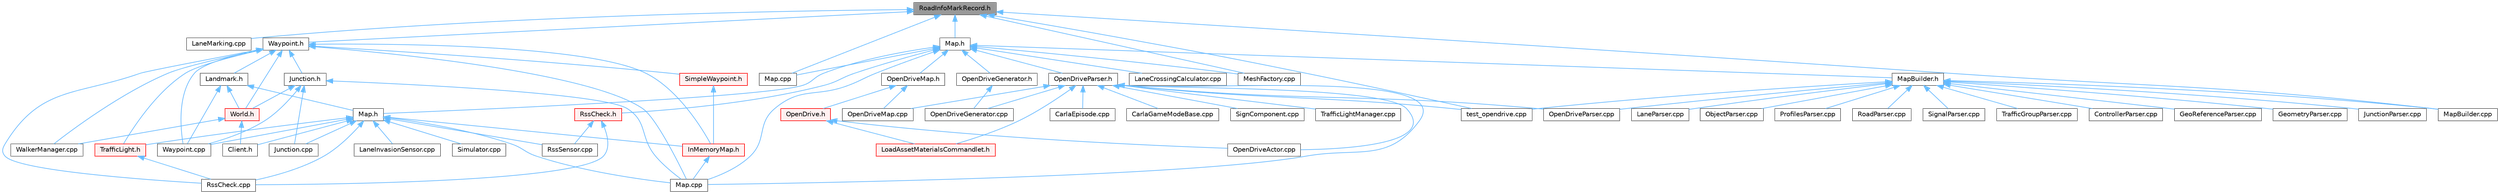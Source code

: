 digraph "RoadInfoMarkRecord.h"
{
 // INTERACTIVE_SVG=YES
 // LATEX_PDF_SIZE
  bgcolor="transparent";
  edge [fontname=Helvetica,fontsize=10,labelfontname=Helvetica,labelfontsize=10];
  node [fontname=Helvetica,fontsize=10,shape=box,height=0.2,width=0.4];
  Node1 [id="Node000001",label="RoadInfoMarkRecord.h",height=0.2,width=0.4,color="gray40", fillcolor="grey60", style="filled", fontcolor="black",tooltip=" "];
  Node1 -> Node2 [id="edge1_Node000001_Node000002",dir="back",color="steelblue1",style="solid",tooltip=" "];
  Node2 [id="Node000002",label="LaneMarking.cpp",height=0.2,width=0.4,color="grey40", fillcolor="white", style="filled",URL="$dc/d65/LaneMarking_8cpp.html",tooltip=" "];
  Node1 -> Node3 [id="edge2_Node000001_Node000003",dir="back",color="steelblue1",style="solid",tooltip=" "];
  Node3 [id="Node000003",label="Map.cpp",height=0.2,width=0.4,color="grey40", fillcolor="white", style="filled",URL="$d9/d5a/road_2Map_8cpp.html",tooltip=" "];
  Node1 -> Node4 [id="edge3_Node000001_Node000004",dir="back",color="steelblue1",style="solid",tooltip=" "];
  Node4 [id="Node000004",label="Map.h",height=0.2,width=0.4,color="grey40", fillcolor="white", style="filled",URL="$df/d64/road_2Map_8h.html",tooltip=" "];
  Node4 -> Node5 [id="edge4_Node000004_Node000005",dir="back",color="steelblue1",style="solid",tooltip=" "];
  Node5 [id="Node000005",label="LaneCrossingCalculator.cpp",height=0.2,width=0.4,color="grey40", fillcolor="white", style="filled",URL="$d5/da4/LaneCrossingCalculator_8cpp.html",tooltip=" "];
  Node4 -> Node6 [id="edge5_Node000004_Node000006",dir="back",color="steelblue1",style="solid",tooltip=" "];
  Node6 [id="Node000006",label="Map.cpp",height=0.2,width=0.4,color="grey40", fillcolor="white", style="filled",URL="$db/da0/client_2Map_8cpp.html",tooltip=" "];
  Node4 -> Node3 [id="edge6_Node000004_Node000003",dir="back",color="steelblue1",style="solid",tooltip=" "];
  Node4 -> Node7 [id="edge7_Node000004_Node000007",dir="back",color="steelblue1",style="solid",tooltip=" "];
  Node7 [id="Node000007",label="Map.h",height=0.2,width=0.4,color="grey40", fillcolor="white", style="filled",URL="$d4/d9d/client_2Map_8h.html",tooltip=" "];
  Node7 -> Node8 [id="edge8_Node000007_Node000008",dir="back",color="steelblue1",style="solid",tooltip=" "];
  Node8 [id="Node000008",label="Client.h",height=0.2,width=0.4,color="grey40", fillcolor="white", style="filled",URL="$dd/de3/client_2Client_8h.html",tooltip=" "];
  Node7 -> Node9 [id="edge9_Node000007_Node000009",dir="back",color="steelblue1",style="solid",tooltip=" "];
  Node9 [id="Node000009",label="InMemoryMap.h",height=0.2,width=0.4,color="red", fillcolor="#FFF0F0", style="filled",URL="$d3/d89/InMemoryMap_8h.html",tooltip=" "];
  Node9 -> Node6 [id="edge10_Node000009_Node000006",dir="back",color="steelblue1",style="solid",tooltip=" "];
  Node7 -> Node20 [id="edge11_Node000007_Node000020",dir="back",color="steelblue1",style="solid",tooltip=" "];
  Node20 [id="Node000020",label="Junction.cpp",height=0.2,width=0.4,color="grey40", fillcolor="white", style="filled",URL="$da/d17/Junction_8cpp.html",tooltip=" "];
  Node7 -> Node21 [id="edge12_Node000007_Node000021",dir="back",color="steelblue1",style="solid",tooltip=" "];
  Node21 [id="Node000021",label="LaneInvasionSensor.cpp",height=0.2,width=0.4,color="grey40", fillcolor="white", style="filled",URL="$dd/dbc/LibCarla_2source_2carla_2client_2LaneInvasionSensor_8cpp.html",tooltip=" "];
  Node7 -> Node6 [id="edge13_Node000007_Node000006",dir="back",color="steelblue1",style="solid",tooltip=" "];
  Node7 -> Node22 [id="edge14_Node000007_Node000022",dir="back",color="steelblue1",style="solid",tooltip=" "];
  Node22 [id="Node000022",label="RssCheck.cpp",height=0.2,width=0.4,color="grey40", fillcolor="white", style="filled",URL="$d0/dce/RssCheck_8cpp.html",tooltip=" "];
  Node7 -> Node23 [id="edge15_Node000007_Node000023",dir="back",color="steelblue1",style="solid",tooltip=" "];
  Node23 [id="Node000023",label="RssSensor.cpp",height=0.2,width=0.4,color="grey40", fillcolor="white", style="filled",URL="$d8/d77/LibCarla_2source_2carla_2rss_2RssSensor_8cpp.html",tooltip=" "];
  Node7 -> Node24 [id="edge16_Node000007_Node000024",dir="back",color="steelblue1",style="solid",tooltip=" "];
  Node24 [id="Node000024",label="Simulator.cpp",height=0.2,width=0.4,color="grey40", fillcolor="white", style="filled",URL="$d2/d0c/Simulator_8cpp.html",tooltip=" "];
  Node7 -> Node25 [id="edge17_Node000007_Node000025",dir="back",color="steelblue1",style="solid",tooltip=" "];
  Node25 [id="Node000025",label="TrafficLight.h",height=0.2,width=0.4,color="red", fillcolor="#FFF0F0", style="filled",URL="$d5/d9e/TrafficLight_8h.html",tooltip=" "];
  Node25 -> Node22 [id="edge18_Node000025_Node000022",dir="back",color="steelblue1",style="solid",tooltip=" "];
  Node7 -> Node49 [id="edge19_Node000007_Node000049",dir="back",color="steelblue1",style="solid",tooltip=" "];
  Node49 [id="Node000049",label="Waypoint.cpp",height=0.2,width=0.4,color="grey40", fillcolor="white", style="filled",URL="$d7/def/client_2Waypoint_8cpp.html",tooltip=" "];
  Node4 -> Node50 [id="edge20_Node000004_Node000050",dir="back",color="steelblue1",style="solid",tooltip=" "];
  Node50 [id="Node000050",label="MapBuilder.h",height=0.2,width=0.4,color="grey40", fillcolor="white", style="filled",URL="$de/d3b/MapBuilder_8h.html",tooltip=" "];
  Node50 -> Node51 [id="edge21_Node000050_Node000051",dir="back",color="steelblue1",style="solid",tooltip=" "];
  Node51 [id="Node000051",label="ControllerParser.cpp",height=0.2,width=0.4,color="grey40", fillcolor="white", style="filled",URL="$df/d60/ControllerParser_8cpp.html",tooltip=" "];
  Node50 -> Node52 [id="edge22_Node000050_Node000052",dir="back",color="steelblue1",style="solid",tooltip=" "];
  Node52 [id="Node000052",label="GeoReferenceParser.cpp",height=0.2,width=0.4,color="grey40", fillcolor="white", style="filled",URL="$d9/d3e/GeoReferenceParser_8cpp.html",tooltip=" "];
  Node50 -> Node53 [id="edge23_Node000050_Node000053",dir="back",color="steelblue1",style="solid",tooltip=" "];
  Node53 [id="Node000053",label="GeometryParser.cpp",height=0.2,width=0.4,color="grey40", fillcolor="white", style="filled",URL="$d8/d49/GeometryParser_8cpp.html",tooltip=" "];
  Node50 -> Node54 [id="edge24_Node000050_Node000054",dir="back",color="steelblue1",style="solid",tooltip=" "];
  Node54 [id="Node000054",label="JunctionParser.cpp",height=0.2,width=0.4,color="grey40", fillcolor="white", style="filled",URL="$d6/d98/JunctionParser_8cpp.html",tooltip=" "];
  Node50 -> Node55 [id="edge25_Node000050_Node000055",dir="back",color="steelblue1",style="solid",tooltip=" "];
  Node55 [id="Node000055",label="LaneParser.cpp",height=0.2,width=0.4,color="grey40", fillcolor="white", style="filled",URL="$d0/d2e/LaneParser_8cpp.html",tooltip=" "];
  Node50 -> Node56 [id="edge26_Node000050_Node000056",dir="back",color="steelblue1",style="solid",tooltip=" "];
  Node56 [id="Node000056",label="MapBuilder.cpp",height=0.2,width=0.4,color="grey40", fillcolor="white", style="filled",URL="$df/da9/MapBuilder_8cpp.html",tooltip=" "];
  Node50 -> Node57 [id="edge27_Node000050_Node000057",dir="back",color="steelblue1",style="solid",tooltip=" "];
  Node57 [id="Node000057",label="ObjectParser.cpp",height=0.2,width=0.4,color="grey40", fillcolor="white", style="filled",URL="$d9/df7/ObjectParser_8cpp.html",tooltip=" "];
  Node50 -> Node58 [id="edge28_Node000050_Node000058",dir="back",color="steelblue1",style="solid",tooltip=" "];
  Node58 [id="Node000058",label="OpenDriveParser.cpp",height=0.2,width=0.4,color="grey40", fillcolor="white", style="filled",URL="$da/d5a/OpenDriveParser_8cpp.html",tooltip=" "];
  Node50 -> Node59 [id="edge29_Node000050_Node000059",dir="back",color="steelblue1",style="solid",tooltip=" "];
  Node59 [id="Node000059",label="ProfilesParser.cpp",height=0.2,width=0.4,color="grey40", fillcolor="white", style="filled",URL="$d4/d6a/ProfilesParser_8cpp.html",tooltip=" "];
  Node50 -> Node60 [id="edge30_Node000050_Node000060",dir="back",color="steelblue1",style="solid",tooltip=" "];
  Node60 [id="Node000060",label="RoadParser.cpp",height=0.2,width=0.4,color="grey40", fillcolor="white", style="filled",URL="$d7/d69/RoadParser_8cpp.html",tooltip=" "];
  Node50 -> Node61 [id="edge31_Node000050_Node000061",dir="back",color="steelblue1",style="solid",tooltip=" "];
  Node61 [id="Node000061",label="SignalParser.cpp",height=0.2,width=0.4,color="grey40", fillcolor="white", style="filled",URL="$d1/d01/SignalParser_8cpp.html",tooltip=" "];
  Node50 -> Node62 [id="edge32_Node000050_Node000062",dir="back",color="steelblue1",style="solid",tooltip=" "];
  Node62 [id="Node000062",label="TrafficGroupParser.cpp",height=0.2,width=0.4,color="grey40", fillcolor="white", style="filled",URL="$d3/d28/TrafficGroupParser_8cpp.html",tooltip=" "];
  Node50 -> Node63 [id="edge33_Node000050_Node000063",dir="back",color="steelblue1",style="solid",tooltip=" "];
  Node63 [id="Node000063",label="test_opendrive.cpp",height=0.2,width=0.4,color="grey40", fillcolor="white", style="filled",URL="$d1/dc0/test__opendrive_8cpp.html",tooltip=" "];
  Node4 -> Node64 [id="edge34_Node000004_Node000064",dir="back",color="steelblue1",style="solid",tooltip=" "];
  Node64 [id="Node000064",label="MeshFactory.cpp",height=0.2,width=0.4,color="grey40", fillcolor="white", style="filled",URL="$dd/d9c/MeshFactory_8cpp.html",tooltip=" "];
  Node4 -> Node65 [id="edge35_Node000004_Node000065",dir="back",color="steelblue1",style="solid",tooltip=" "];
  Node65 [id="Node000065",label="OpenDriveGenerator.h",height=0.2,width=0.4,color="grey40", fillcolor="white", style="filled",URL="$d9/df1/OpenDriveGenerator_8h.html",tooltip=" "];
  Node65 -> Node66 [id="edge36_Node000065_Node000066",dir="back",color="steelblue1",style="solid",tooltip=" "];
  Node66 [id="Node000066",label="OpenDriveGenerator.cpp",height=0.2,width=0.4,color="grey40", fillcolor="white", style="filled",URL="$dc/d85/OpenDriveGenerator_8cpp.html",tooltip=" "];
  Node4 -> Node67 [id="edge37_Node000004_Node000067",dir="back",color="steelblue1",style="solid",tooltip=" "];
  Node67 [id="Node000067",label="OpenDriveMap.h",height=0.2,width=0.4,color="grey40", fillcolor="white", style="filled",URL="$d6/d95/OpenDriveMap_8h.html",tooltip=" "];
  Node67 -> Node68 [id="edge38_Node000067_Node000068",dir="back",color="steelblue1",style="solid",tooltip=" "];
  Node68 [id="Node000068",label="OpenDrive.h",height=0.2,width=0.4,color="red", fillcolor="#FFF0F0", style="filled",URL="$d1/d9b/Unreal_2CarlaUE4_2Plugins_2Carla_2Source_2Carla_2OpenDrive_2OpenDrive_8h.html",tooltip=" "];
  Node68 -> Node104 [id="edge39_Node000068_Node000104",dir="back",color="steelblue1",style="solid",tooltip=" "];
  Node104 [id="Node000104",label="LoadAssetMaterialsCommandlet.h",height=0.2,width=0.4,color="red", fillcolor="#FFF0F0", style="filled",URL="$d9/d9c/LoadAssetMaterialsCommandlet_8h.html",tooltip=" "];
  Node68 -> Node105 [id="edge40_Node000068_Node000105",dir="back",color="steelblue1",style="solid",tooltip=" "];
  Node105 [id="Node000105",label="OpenDriveActor.cpp",height=0.2,width=0.4,color="grey40", fillcolor="white", style="filled",URL="$d4/de0/OpenDriveActor_8cpp.html",tooltip=" "];
  Node67 -> Node188 [id="edge41_Node000067_Node000188",dir="back",color="steelblue1",style="solid",tooltip=" "];
  Node188 [id="Node000188",label="OpenDriveMap.cpp",height=0.2,width=0.4,color="grey40", fillcolor="white", style="filled",URL="$d6/de7/OpenDriveMap_8cpp.html",tooltip=" "];
  Node4 -> Node189 [id="edge42_Node000004_Node000189",dir="back",color="steelblue1",style="solid",tooltip=" "];
  Node189 [id="Node000189",label="OpenDriveParser.h",height=0.2,width=0.4,color="grey40", fillcolor="white", style="filled",URL="$d1/dd9/OpenDriveParser_8h.html",tooltip=" "];
  Node189 -> Node76 [id="edge43_Node000189_Node000076",dir="back",color="steelblue1",style="solid",tooltip=" "];
  Node76 [id="Node000076",label="CarlaEpisode.cpp",height=0.2,width=0.4,color="grey40", fillcolor="white", style="filled",URL="$d6/dd9/CarlaEpisode_8cpp.html",tooltip=" "];
  Node189 -> Node72 [id="edge44_Node000189_Node000072",dir="back",color="steelblue1",style="solid",tooltip=" "];
  Node72 [id="Node000072",label="CarlaGameModeBase.cpp",height=0.2,width=0.4,color="grey40", fillcolor="white", style="filled",URL="$d0/d2e/CarlaGameModeBase_8cpp.html",tooltip=" "];
  Node189 -> Node104 [id="edge45_Node000189_Node000104",dir="back",color="steelblue1",style="solid",tooltip=" "];
  Node189 -> Node6 [id="edge46_Node000189_Node000006",dir="back",color="steelblue1",style="solid",tooltip=" "];
  Node189 -> Node105 [id="edge47_Node000189_Node000105",dir="back",color="steelblue1",style="solid",tooltip=" "];
  Node189 -> Node66 [id="edge48_Node000189_Node000066",dir="back",color="steelblue1",style="solid",tooltip=" "];
  Node189 -> Node188 [id="edge49_Node000189_Node000188",dir="back",color="steelblue1",style="solid",tooltip=" "];
  Node189 -> Node58 [id="edge50_Node000189_Node000058",dir="back",color="steelblue1",style="solid",tooltip=" "];
  Node189 -> Node107 [id="edge51_Node000189_Node000107",dir="back",color="steelblue1",style="solid",tooltip=" "];
  Node107 [id="Node000107",label="SignComponent.cpp",height=0.2,width=0.4,color="grey40", fillcolor="white", style="filled",URL="$d9/dbd/SignComponent_8cpp.html",tooltip=" "];
  Node189 -> Node97 [id="edge52_Node000189_Node000097",dir="back",color="steelblue1",style="solid",tooltip=" "];
  Node97 [id="Node000097",label="TrafficLightManager.cpp",height=0.2,width=0.4,color="grey40", fillcolor="white", style="filled",URL="$d6/d3f/TrafficLightManager_8cpp.html",tooltip=" "];
  Node189 -> Node63 [id="edge53_Node000189_Node000063",dir="back",color="steelblue1",style="solid",tooltip=" "];
  Node4 -> Node190 [id="edge54_Node000004_Node000190",dir="back",color="steelblue1",style="solid",tooltip=" "];
  Node190 [id="Node000190",label="RssCheck.h",height=0.2,width=0.4,color="red", fillcolor="#FFF0F0", style="filled",URL="$d8/dab/RssCheck_8h.html",tooltip=" "];
  Node190 -> Node22 [id="edge55_Node000190_Node000022",dir="back",color="steelblue1",style="solid",tooltip=" "];
  Node190 -> Node23 [id="edge56_Node000190_Node000023",dir="back",color="steelblue1",style="solid",tooltip=" "];
  Node1 -> Node56 [id="edge57_Node000001_Node000056",dir="back",color="steelblue1",style="solid",tooltip=" "];
  Node1 -> Node64 [id="edge58_Node000001_Node000064",dir="back",color="steelblue1",style="solid",tooltip=" "];
  Node1 -> Node193 [id="edge59_Node000001_Node000193",dir="back",color="steelblue1",style="solid",tooltip=" "];
  Node193 [id="Node000193",label="Waypoint.h",height=0.2,width=0.4,color="grey40", fillcolor="white", style="filled",URL="$d0/d47/client_2Waypoint_8h.html",tooltip=" "];
  Node193 -> Node9 [id="edge60_Node000193_Node000009",dir="back",color="steelblue1",style="solid",tooltip=" "];
  Node193 -> Node194 [id="edge61_Node000193_Node000194",dir="back",color="steelblue1",style="solid",tooltip=" "];
  Node194 [id="Node000194",label="Junction.h",height=0.2,width=0.4,color="grey40", fillcolor="white", style="filled",URL="$dd/d55/client_2Junction_8h.html",tooltip=" "];
  Node194 -> Node20 [id="edge62_Node000194_Node000020",dir="back",color="steelblue1",style="solid",tooltip=" "];
  Node194 -> Node6 [id="edge63_Node000194_Node000006",dir="back",color="steelblue1",style="solid",tooltip=" "];
  Node194 -> Node49 [id="edge64_Node000194_Node000049",dir="back",color="steelblue1",style="solid",tooltip=" "];
  Node194 -> Node195 [id="edge65_Node000194_Node000195",dir="back",color="steelblue1",style="solid",tooltip=" "];
  Node195 [id="Node000195",label="World.h",height=0.2,width=0.4,color="red", fillcolor="#FFF0F0", style="filled",URL="$dd/d5b/World_8h.html",tooltip=" "];
  Node195 -> Node8 [id="edge66_Node000195_Node000008",dir="back",color="steelblue1",style="solid",tooltip=" "];
  Node195 -> Node40 [id="edge67_Node000195_Node000040",dir="back",color="steelblue1",style="solid",tooltip=" "];
  Node40 [id="Node000040",label="WalkerManager.cpp",height=0.2,width=0.4,color="grey40", fillcolor="white", style="filled",URL="$d2/dbb/WalkerManager_8cpp.html",tooltip=" "];
  Node193 -> Node236 [id="edge68_Node000193_Node000236",dir="back",color="steelblue1",style="solid",tooltip=" "];
  Node236 [id="Node000236",label="Landmark.h",height=0.2,width=0.4,color="grey40", fillcolor="white", style="filled",URL="$db/d18/Landmark_8h.html",tooltip=" "];
  Node236 -> Node7 [id="edge69_Node000236_Node000007",dir="back",color="steelblue1",style="solid",tooltip=" "];
  Node236 -> Node49 [id="edge70_Node000236_Node000049",dir="back",color="steelblue1",style="solid",tooltip=" "];
  Node236 -> Node195 [id="edge71_Node000236_Node000195",dir="back",color="steelblue1",style="solid",tooltip=" "];
  Node193 -> Node6 [id="edge72_Node000193_Node000006",dir="back",color="steelblue1",style="solid",tooltip=" "];
  Node193 -> Node22 [id="edge73_Node000193_Node000022",dir="back",color="steelblue1",style="solid",tooltip=" "];
  Node193 -> Node237 [id="edge74_Node000193_Node000237",dir="back",color="steelblue1",style="solid",tooltip=" "];
  Node237 [id="Node000237",label="SimpleWaypoint.h",height=0.2,width=0.4,color="red", fillcolor="#FFF0F0", style="filled",URL="$d7/dd3/SimpleWaypoint_8h.html",tooltip=" "];
  Node237 -> Node9 [id="edge75_Node000237_Node000009",dir="back",color="steelblue1",style="solid",tooltip=" "];
  Node193 -> Node25 [id="edge76_Node000193_Node000025",dir="back",color="steelblue1",style="solid",tooltip=" "];
  Node193 -> Node40 [id="edge77_Node000193_Node000040",dir="back",color="steelblue1",style="solid",tooltip=" "];
  Node193 -> Node49 [id="edge78_Node000193_Node000049",dir="back",color="steelblue1",style="solid",tooltip=" "];
  Node193 -> Node195 [id="edge79_Node000193_Node000195",dir="back",color="steelblue1",style="solid",tooltip=" "];
  Node1 -> Node63 [id="edge80_Node000001_Node000063",dir="back",color="steelblue1",style="solid",tooltip=" "];
}
